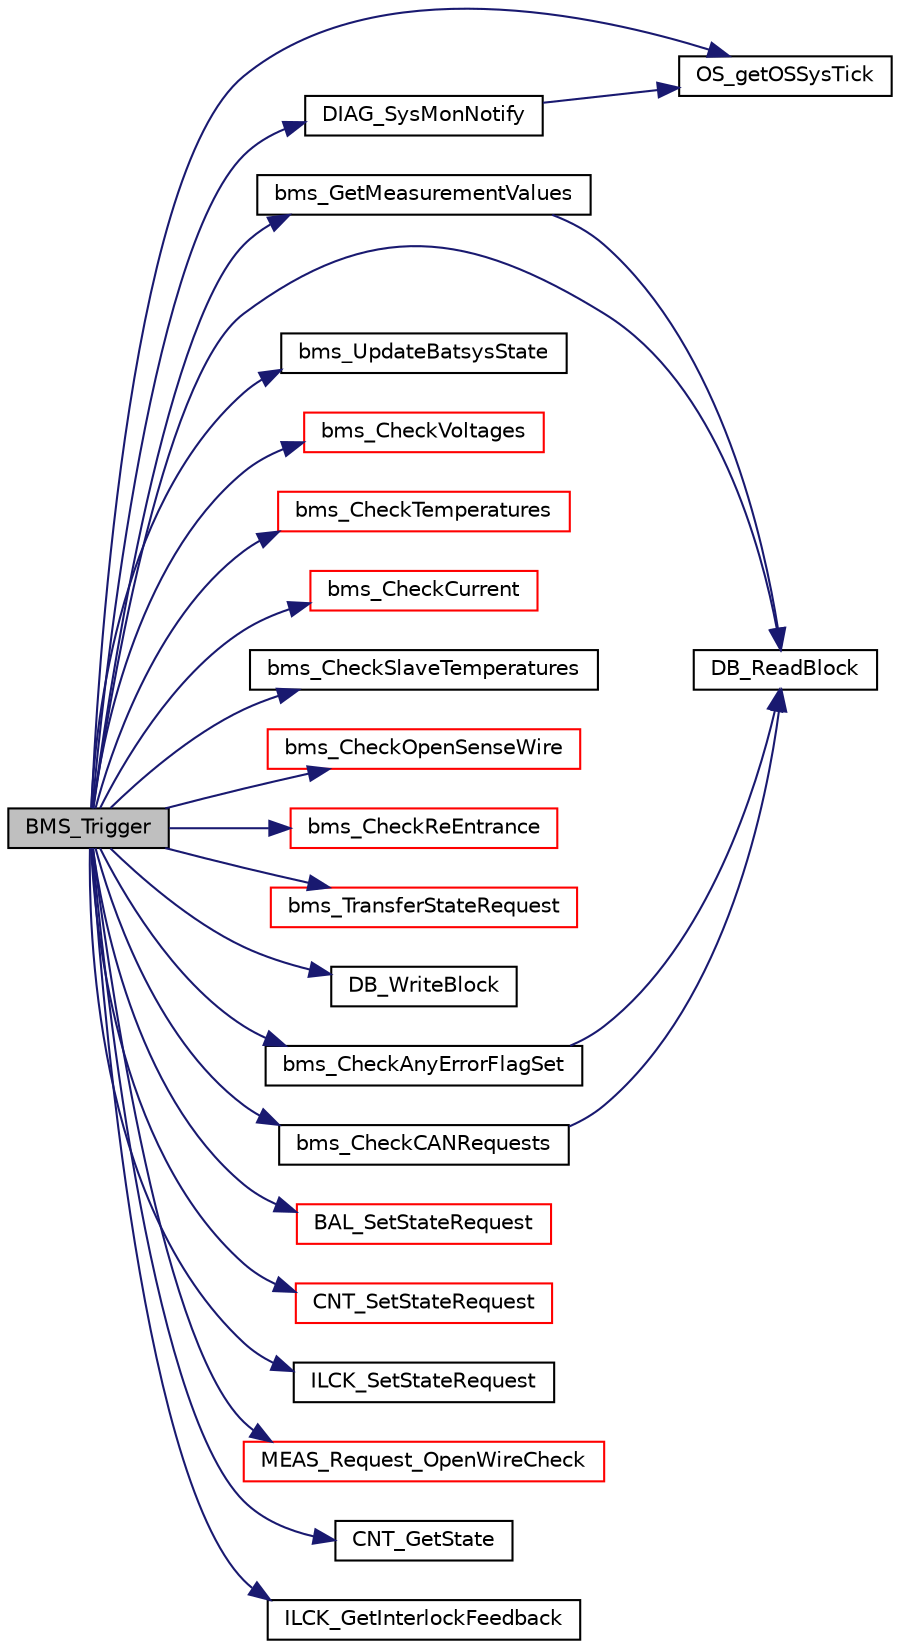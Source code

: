 digraph "BMS_Trigger"
{
  edge [fontname="Helvetica",fontsize="10",labelfontname="Helvetica",labelfontsize="10"];
  node [fontname="Helvetica",fontsize="10",shape=record];
  rankdir="LR";
  Node156 [label="BMS_Trigger",height=0.2,width=0.4,color="black", fillcolor="grey75", style="filled", fontcolor="black"];
  Node156 -> Node157 [color="midnightblue",fontsize="10",style="solid",fontname="Helvetica"];
  Node157 [label="OS_getOSSysTick",height=0.2,width=0.4,color="black", fillcolor="white", style="filled",URL="$os_8c.html#a4c29aeb605d624ed4979a48ebde8b7f3",tooltip="returns OS based system tick value. "];
  Node156 -> Node158 [color="midnightblue",fontsize="10",style="solid",fontname="Helvetica"];
  Node158 [label="DIAG_SysMonNotify",height=0.2,width=0.4,color="black", fillcolor="white", style="filled",URL="$diag_8c.html#a7970909aa22bb87427a96c694fbab0e4",tooltip="DIAG_SysMonNotify has to be called in every function using the system monitoring. ..."];
  Node158 -> Node157 [color="midnightblue",fontsize="10",style="solid",fontname="Helvetica"];
  Node156 -> Node159 [color="midnightblue",fontsize="10",style="solid",fontname="Helvetica"];
  Node159 [label="bms_GetMeasurementValues",height=0.2,width=0.4,color="black", fillcolor="white", style="filled",URL="$bms_8c.html#a306ef736a748fb523e0e7cccc2d41b8a"];
  Node159 -> Node160 [color="midnightblue",fontsize="10",style="solid",fontname="Helvetica"];
  Node160 [label="DB_ReadBlock",height=0.2,width=0.4,color="black", fillcolor="white", style="filled",URL="$database_8c.html#a94356e609a13e483fa0c15465e154f34",tooltip="Reads a datablock in database by value. "];
  Node156 -> Node161 [color="midnightblue",fontsize="10",style="solid",fontname="Helvetica"];
  Node161 [label="bms_UpdateBatsysState",height=0.2,width=0.4,color="black", fillcolor="white", style="filled",URL="$bms_8c.html#a3e2d70aff9ea41ec8fc922edec957a7b",tooltip="Updates battery system state variable depending on measured/recent current values. "];
  Node156 -> Node162 [color="midnightblue",fontsize="10",style="solid",fontname="Helvetica"];
  Node162 [label="bms_CheckVoltages",height=0.2,width=0.4,color="red", fillcolor="white", style="filled",URL="$bms_8c.html#a28a797520a94042fbfefa0703f14a7de",tooltip="checks the abidance by the safe operating area "];
  Node156 -> Node167 [color="midnightblue",fontsize="10",style="solid",fontname="Helvetica"];
  Node167 [label="bms_CheckTemperatures",height=0.2,width=0.4,color="red", fillcolor="white", style="filled",URL="$bms_8c.html#aff25da5a102a86f9552fb860441b16ff",tooltip="checks the abidance by the safe operating area "];
  Node156 -> Node169 [color="midnightblue",fontsize="10",style="solid",fontname="Helvetica"];
  Node169 [label="bms_CheckCurrent",height=0.2,width=0.4,color="red", fillcolor="white", style="filled",URL="$bms_8c.html#a60408038c932913f557b0febe68b1de7",tooltip="checks the abidance by the safe operating area "];
  Node156 -> Node171 [color="midnightblue",fontsize="10",style="solid",fontname="Helvetica"];
  Node171 [label="bms_CheckSlaveTemperatures",height=0.2,width=0.4,color="black", fillcolor="white", style="filled",URL="$bms_8c.html#a604a0b13df64f015d0d2911c332456ab",tooltip="FOR FUTURE COMPATIBILITY; DUMMY FUNCTION; DO NOT USE. "];
  Node156 -> Node172 [color="midnightblue",fontsize="10",style="solid",fontname="Helvetica"];
  Node172 [label="bms_CheckOpenSenseWire",height=0.2,width=0.4,color="red", fillcolor="white", style="filled",URL="$bms_8c.html#a191beffa5acf8db99e2aecca7683fe90",tooltip="Check for any open voltage sense wire. "];
  Node156 -> Node173 [color="midnightblue",fontsize="10",style="solid",fontname="Helvetica"];
  Node173 [label="bms_CheckReEntrance",height=0.2,width=0.4,color="red", fillcolor="white", style="filled",URL="$bms_8c.html#ae7b1f6307f3a7fcd94e94678f265ac78",tooltip="re-entrance check of SYS state machine trigger function "];
  Node156 -> Node176 [color="midnightblue",fontsize="10",style="solid",fontname="Helvetica"];
  Node176 [label="bms_TransferStateRequest",height=0.2,width=0.4,color="red", fillcolor="white", style="filled",URL="$bms_8c.html#a85cb7fcf6bd0f69e55e56a2e9524f20c",tooltip="transfers the current state request to the state machine. "];
  Node156 -> Node160 [color="midnightblue",fontsize="10",style="solid",fontname="Helvetica"];
  Node156 -> Node177 [color="midnightblue",fontsize="10",style="solid",fontname="Helvetica"];
  Node177 [label="DB_WriteBlock",height=0.2,width=0.4,color="black", fillcolor="white", style="filled",URL="$database_8c.html#ab4d337e13c53dbdab695980576d33fb0",tooltip="Stores a datablock in database. "];
  Node156 -> Node178 [color="midnightblue",fontsize="10",style="solid",fontname="Helvetica"];
  Node178 [label="bms_CheckAnyErrorFlagSet",height=0.2,width=0.4,color="black", fillcolor="white", style="filled",URL="$bms_8c.html#ab94d9182997ea3791ed411654a564b0c",tooltip="Checks the error flags. "];
  Node178 -> Node160 [color="midnightblue",fontsize="10",style="solid",fontname="Helvetica"];
  Node156 -> Node179 [color="midnightblue",fontsize="10",style="solid",fontname="Helvetica"];
  Node179 [label="bms_CheckCANRequests",height=0.2,width=0.4,color="black", fillcolor="white", style="filled",URL="$bms_8c.html#ac93732de305710ddfe68171009d2b401"];
  Node179 -> Node160 [color="midnightblue",fontsize="10",style="solid",fontname="Helvetica"];
  Node156 -> Node180 [color="midnightblue",fontsize="10",style="solid",fontname="Helvetica"];
  Node180 [label="BAL_SetStateRequest",height=0.2,width=0.4,color="red", fillcolor="white", style="filled",URL="$bal_8c.html#a1e9d7cabf5fbe4f033dc95ed554abd77",tooltip="sets the current state request of the state variable bal_state. "];
  Node156 -> Node182 [color="midnightblue",fontsize="10",style="solid",fontname="Helvetica"];
  Node182 [label="CNT_SetStateRequest",height=0.2,width=0.4,color="red", fillcolor="white", style="filled",URL="$contactor_8c.html#a6ff577c362c356e0bfae9b40377c1a99",tooltip="Sets the current state request of the state variable cont_state. "];
  Node156 -> Node184 [color="midnightblue",fontsize="10",style="solid",fontname="Helvetica"];
  Node184 [label="ILCK_SetStateRequest",height=0.2,width=0.4,color="black", fillcolor="white", style="filled",URL="$interlock_8h.html#ab218c092199d1c3999262123352877fc",tooltip="sets the current state request of the state variable ilck_state. "];
  Node156 -> Node185 [color="midnightblue",fontsize="10",style="solid",fontname="Helvetica"];
  Node185 [label="MEAS_Request_OpenWireCheck",height=0.2,width=0.4,color="red", fillcolor="white", style="filled",URL="$meas_8c.html#a51294443d1e74b1c0ed485c589b60921",tooltip="Makes the request to the LTC state machine to perform open-wire check. "];
  Node156 -> Node188 [color="midnightblue",fontsize="10",style="solid",fontname="Helvetica"];
  Node188 [label="CNT_GetState",height=0.2,width=0.4,color="black", fillcolor="white", style="filled",URL="$contactor_8c.html#affd25dd265e16951f66022ed3dd8f73b",tooltip="Gets the current state. "];
  Node156 -> Node189 [color="midnightblue",fontsize="10",style="solid",fontname="Helvetica"];
  Node189 [label="ILCK_GetInterlockFeedback",height=0.2,width=0.4,color="black", fillcolor="white", style="filled",URL="$interlock_8h.html#adc35f46e21d1d77f5e4228c906e6590c",tooltip="Reads the feedback pin of the interlock and returns its current value (ILCK_SWITCH_OFF/ILCK_SWITCH_ON..."];
}
